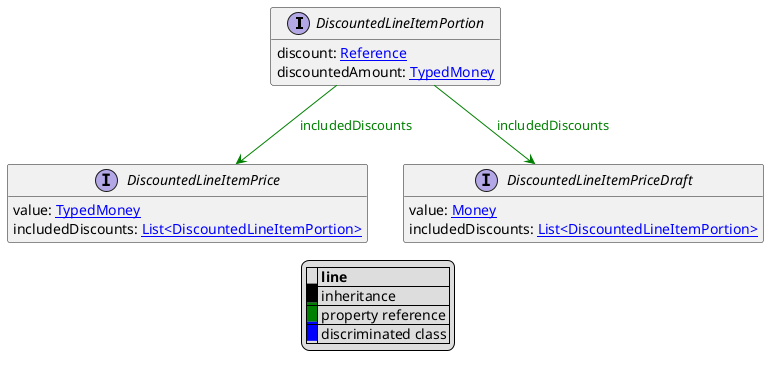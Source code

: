 @startuml

hide empty fields
hide empty methods
legend
|= |= line |
|<back:black>   </back>| inheritance |
|<back:green>   </back>| property reference |
|<back:blue>   </back>| discriminated class |
endlegend
interface DiscountedLineItemPortion [[DiscountedLineItemPortion.svg]]  {
    discount: [[Reference.svg Reference]]
    discountedAmount: [[TypedMoney.svg TypedMoney]]
}



interface DiscountedLineItemPrice [[DiscountedLineItemPrice.svg]]  {
    value: [[TypedMoney.svg TypedMoney]]
    includedDiscounts: [[DiscountedLineItemPortion.svg List<DiscountedLineItemPortion>]]
}
interface DiscountedLineItemPriceDraft [[DiscountedLineItemPriceDraft.svg]]  {
    value: [[Money.svg Money]]
    includedDiscounts: [[DiscountedLineItemPortion.svg List<DiscountedLineItemPortion>]]
}

DiscountedLineItemPortion --> DiscountedLineItemPrice #green;text:green : "includedDiscounts"
DiscountedLineItemPortion --> DiscountedLineItemPriceDraft #green;text:green : "includedDiscounts"
@enduml

